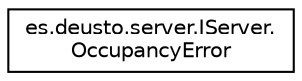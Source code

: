 digraph "Graphical Class Hierarchy"
{
 // LATEX_PDF_SIZE
  edge [fontname="Helvetica",fontsize="10",labelfontname="Helvetica",labelfontsize="10"];
  node [fontname="Helvetica",fontsize="10",shape=record];
  rankdir="LR";
  Node0 [label="es.deusto.server.IServer.\lOccupancyError",height=0.2,width=0.4,color="black", fillcolor="white", style="filled",URL="$enumes_1_1deusto_1_1server_1_1_i_server_1_1_occupancy_error.html",tooltip=" "];
}
